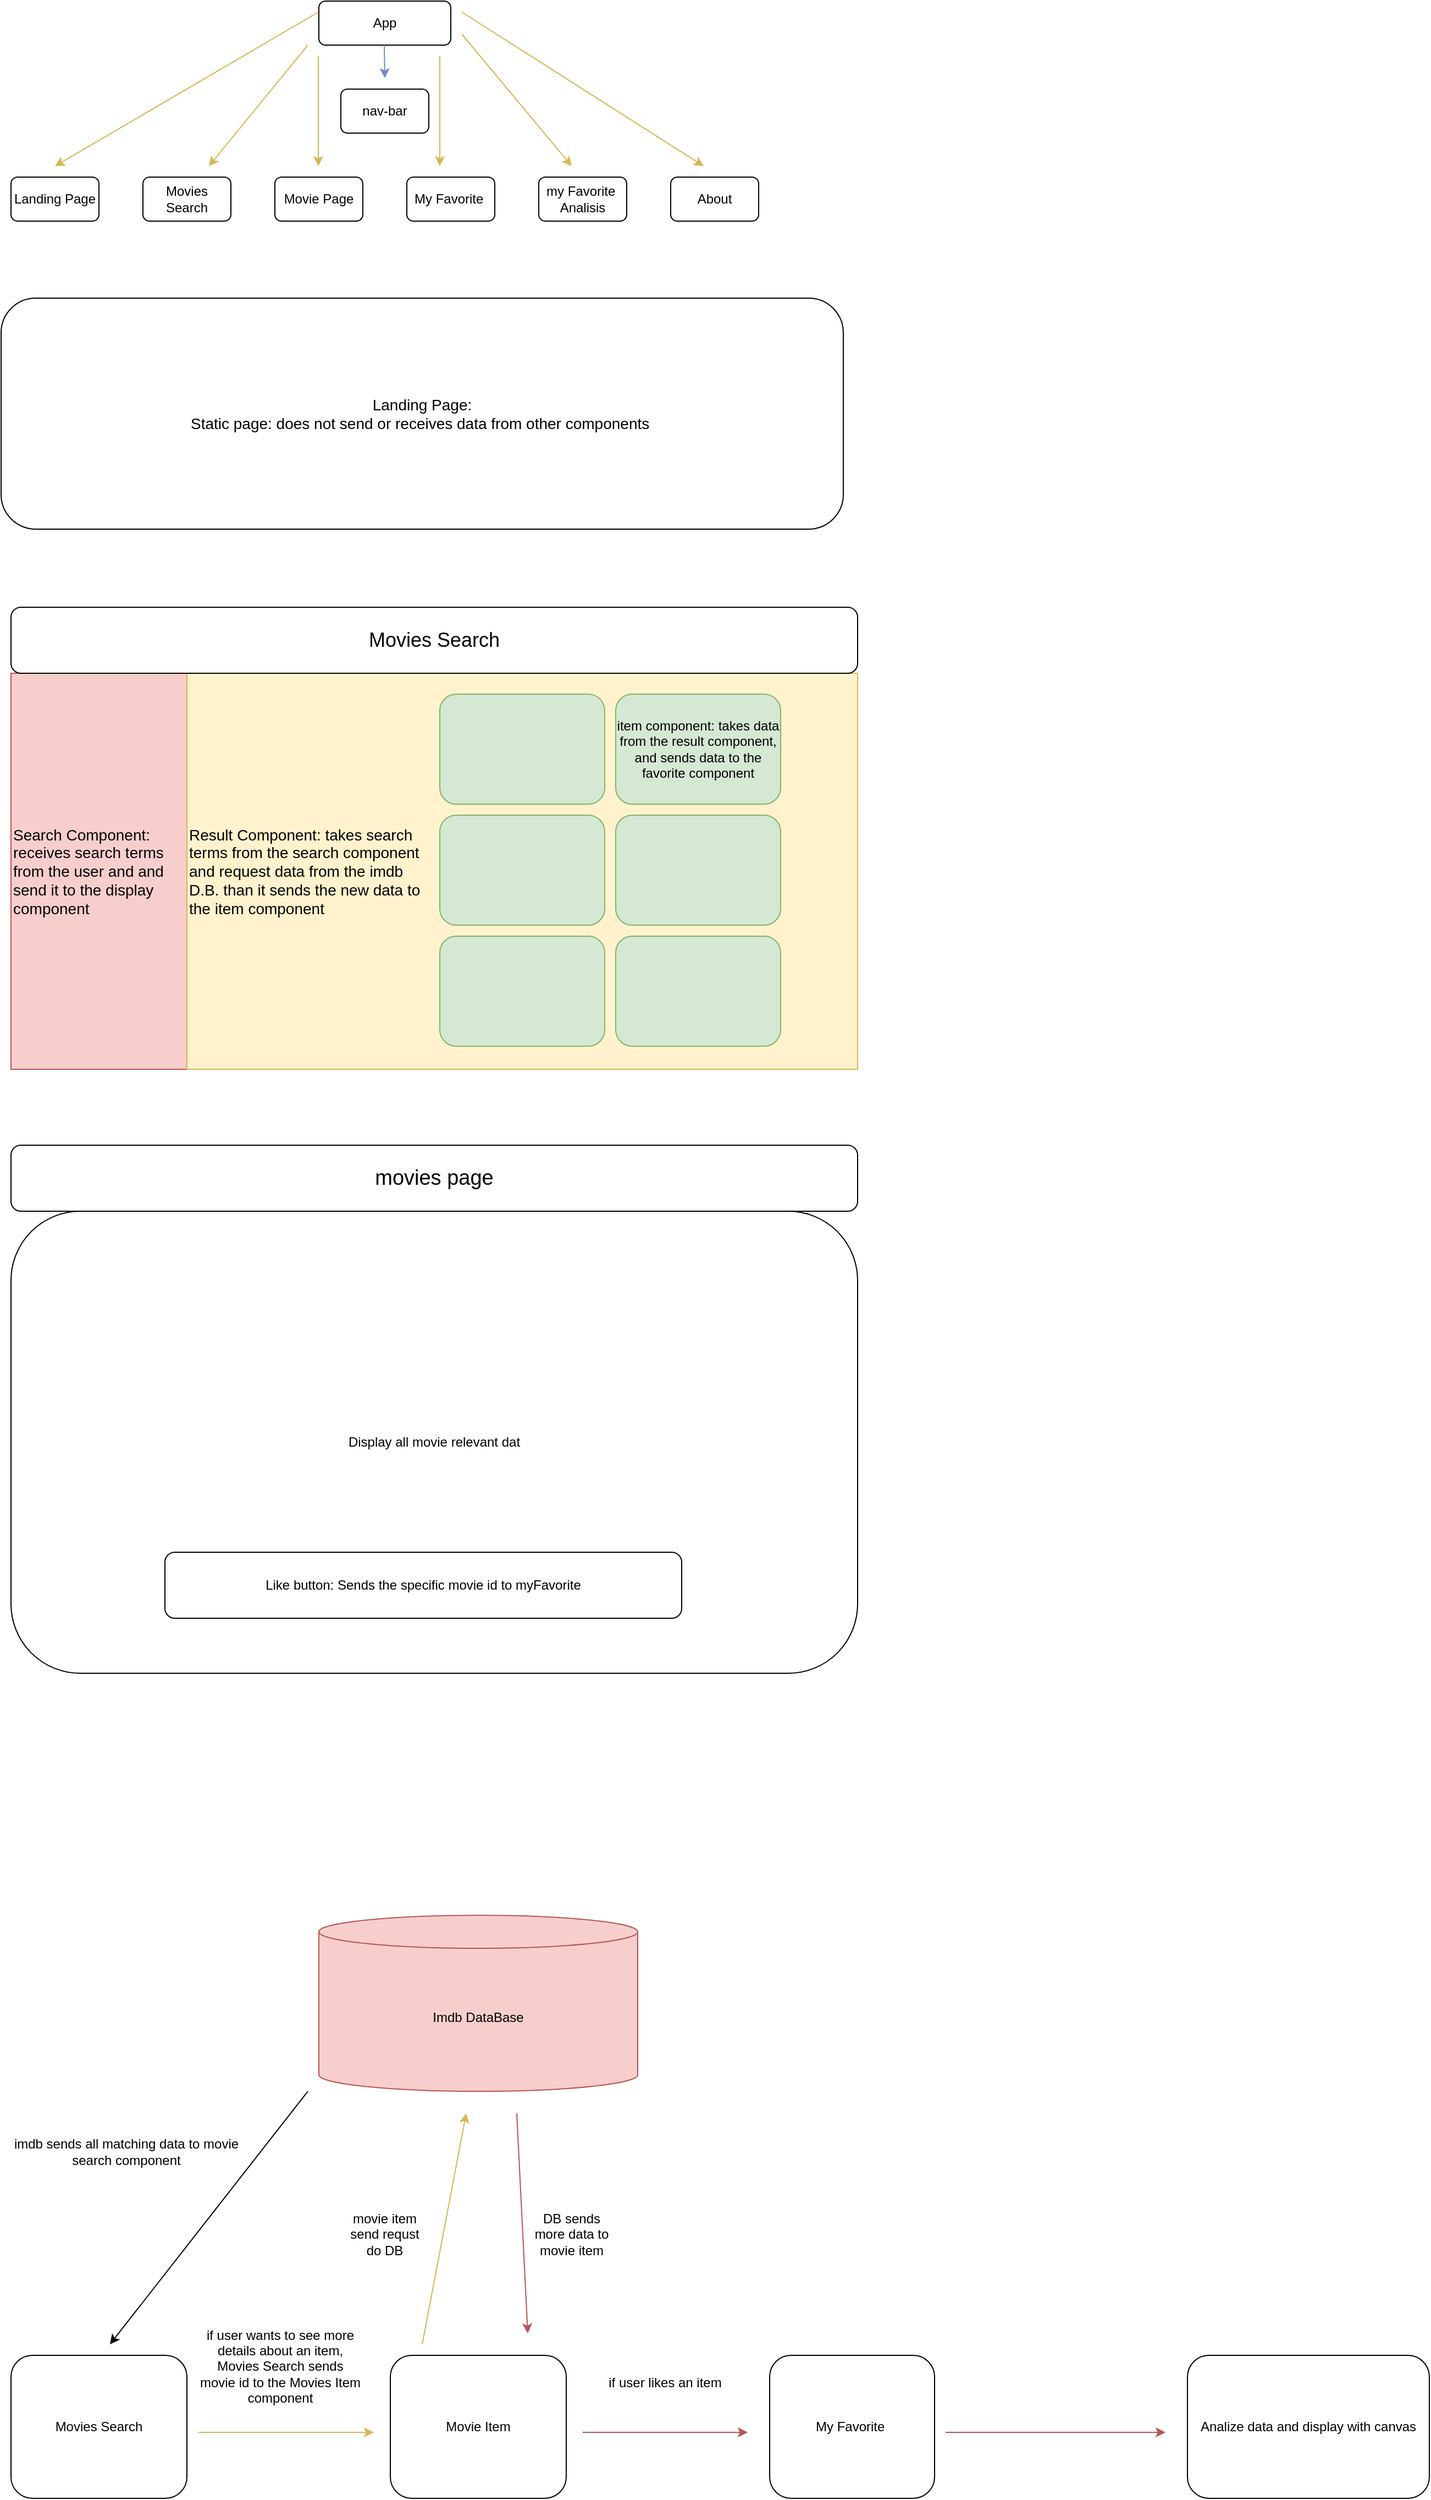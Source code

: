 <mxfile version="14.5.4" type="device"><diagram id="ORYHmUvb5K-pm-zQmYcz" name="Page-1"><mxGraphModel dx="782" dy="469" grid="1" gridSize="10" guides="1" tooltips="1" connect="1" arrows="1" fold="1" page="1" pageScale="1" pageWidth="827" pageHeight="1169" math="0" shadow="0"><root><mxCell id="0"/><mxCell id="1" parent="0"/><mxCell id="TXXQixyGjCAMdDlqJRfo-1" value="App" style="rounded=1;whiteSpace=wrap;html=1;" vertex="1" parent="1"><mxGeometry x="320" y="40" width="120" height="40" as="geometry"/></mxCell><mxCell id="TXXQixyGjCAMdDlqJRfo-2" value="nav-bar" style="rounded=1;whiteSpace=wrap;html=1;" vertex="1" parent="1"><mxGeometry x="340" y="120" width="80" height="40" as="geometry"/></mxCell><mxCell id="TXXQixyGjCAMdDlqJRfo-3" value="Movies Search" style="rounded=1;whiteSpace=wrap;html=1;" vertex="1" parent="1"><mxGeometry x="160" y="200" width="80" height="40" as="geometry"/></mxCell><mxCell id="TXXQixyGjCAMdDlqJRfo-4" value="Landing Page" style="rounded=1;whiteSpace=wrap;html=1;" vertex="1" parent="1"><mxGeometry x="40" y="200" width="80" height="40" as="geometry"/></mxCell><mxCell id="TXXQixyGjCAMdDlqJRfo-5" value="Movie Page" style="rounded=1;whiteSpace=wrap;html=1;" vertex="1" parent="1"><mxGeometry x="280" y="200" width="80" height="40" as="geometry"/></mxCell><mxCell id="TXXQixyGjCAMdDlqJRfo-6" value="My Favorite&amp;nbsp;" style="rounded=1;whiteSpace=wrap;html=1;" vertex="1" parent="1"><mxGeometry x="400" y="200" width="80" height="40" as="geometry"/></mxCell><mxCell id="TXXQixyGjCAMdDlqJRfo-7" value="my Favorite&amp;nbsp; Analisis" style="rounded=1;whiteSpace=wrap;html=1;" vertex="1" parent="1"><mxGeometry x="520" y="200" width="80" height="40" as="geometry"/></mxCell><mxCell id="TXXQixyGjCAMdDlqJRfo-8" value="About" style="rounded=1;whiteSpace=wrap;html=1;" vertex="1" parent="1"><mxGeometry x="640" y="200" width="80" height="40" as="geometry"/></mxCell><mxCell id="TXXQixyGjCAMdDlqJRfo-9" value="" style="endArrow=classic;html=1;" edge="1" parent="1"><mxGeometry width="50" height="50" relative="1" as="geometry"><mxPoint x="180" y="110" as="sourcePoint"/><mxPoint x="180" y="110" as="targetPoint"/></mxGeometry></mxCell><mxCell id="TXXQixyGjCAMdDlqJRfo-12" value="" style="endArrow=classic;html=1;fillColor=#fff2cc;strokeColor=#d6b656;" edge="1" parent="1"><mxGeometry width="50" height="50" relative="1" as="geometry"><mxPoint x="319.5" y="50" as="sourcePoint"/><mxPoint x="80" y="190" as="targetPoint"/></mxGeometry></mxCell><mxCell id="TXXQixyGjCAMdDlqJRfo-13" value="" style="endArrow=classic;html=1;fillColor=#fff2cc;strokeColor=#d6b656;" edge="1" parent="1"><mxGeometry width="50" height="50" relative="1" as="geometry"><mxPoint x="310" y="80" as="sourcePoint"/><mxPoint x="220" y="190" as="targetPoint"/></mxGeometry></mxCell><mxCell id="TXXQixyGjCAMdDlqJRfo-14" value="" style="endArrow=classic;html=1;fillColor=#fff2cc;strokeColor=#d6b656;" edge="1" parent="1"><mxGeometry width="50" height="50" relative="1" as="geometry"><mxPoint x="430" y="90" as="sourcePoint"/><mxPoint x="430" y="190" as="targetPoint"/></mxGeometry></mxCell><mxCell id="TXXQixyGjCAMdDlqJRfo-15" value="" style="endArrow=classic;html=1;fillColor=#fff2cc;strokeColor=#d6b656;" edge="1" parent="1"><mxGeometry width="50" height="50" relative="1" as="geometry"><mxPoint x="319.5" y="90" as="sourcePoint"/><mxPoint x="319.5" y="190" as="targetPoint"/></mxGeometry></mxCell><mxCell id="TXXQixyGjCAMdDlqJRfo-16" value="" style="endArrow=classic;html=1;fillColor=#fff2cc;strokeColor=#d6b656;" edge="1" parent="1"><mxGeometry width="50" height="50" relative="1" as="geometry"><mxPoint x="450" y="70" as="sourcePoint"/><mxPoint x="550" y="190" as="targetPoint"/></mxGeometry></mxCell><mxCell id="TXXQixyGjCAMdDlqJRfo-17" value="" style="endArrow=classic;html=1;fillColor=#fff2cc;strokeColor=#d6b656;" edge="1" parent="1"><mxGeometry width="50" height="50" relative="1" as="geometry"><mxPoint x="450" y="50" as="sourcePoint"/><mxPoint x="670" y="190" as="targetPoint"/></mxGeometry></mxCell><mxCell id="TXXQixyGjCAMdDlqJRfo-18" value="" style="endArrow=classic;html=1;fillColor=#dae8fc;strokeColor=#6c8ebf;" edge="1" parent="1"><mxGeometry width="50" height="50" relative="1" as="geometry"><mxPoint x="379.5" y="80" as="sourcePoint"/><mxPoint x="380" y="110" as="targetPoint"/></mxGeometry></mxCell><mxCell id="TXXQixyGjCAMdDlqJRfo-19" value="&lt;font style=&quot;font-size: 14px&quot;&gt;Landing Page:&lt;br&gt;Static page: does not send or receives data from other components&amp;nbsp;&lt;br&gt;&lt;/font&gt;" style="rounded=1;whiteSpace=wrap;html=1;" vertex="1" parent="1"><mxGeometry x="31" y="310" width="766" height="210" as="geometry"/></mxCell><mxCell id="TXXQixyGjCAMdDlqJRfo-21" value="&lt;font style=&quot;font-size: 14px&quot;&gt;:&lt;br&gt;&lt;br&gt;&lt;/font&gt;" style="rounded=1;whiteSpace=wrap;html=1;" vertex="1" parent="1"><mxGeometry x="40" y="650" width="766" height="360" as="geometry"/></mxCell><mxCell id="TXXQixyGjCAMdDlqJRfo-22" value="&lt;font style=&quot;font-size: 14px&quot;&gt;Search Component:&lt;br&gt;&lt;/font&gt;&lt;div style=&quot;text-align: left ; font-size: 14px&quot;&gt;&lt;span style=&quot;text-align: center&quot;&gt;&lt;font style=&quot;font-size: 14px&quot;&gt;receives search terms from the user and and send it to the display component&lt;/font&gt;&lt;/span&gt;&lt;/div&gt;" style="rounded=0;whiteSpace=wrap;html=1;fillColor=#f8cecc;strokeColor=#b85450;align=left;" vertex="1" parent="1"><mxGeometry x="40" y="651" width="160" height="360" as="geometry"/></mxCell><mxCell id="TXXQixyGjCAMdDlqJRfo-23" value="&lt;font style=&quot;font-size: 14px&quot;&gt;Result Component: takes search&lt;br&gt;terms from the search component&amp;nbsp;&lt;br&gt;and request data from the imdb&amp;nbsp;&lt;br&gt;D.B. than it sends the new data to&lt;br&gt;the item component&lt;br&gt;&lt;/font&gt;" style="rounded=0;whiteSpace=wrap;html=1;fillColor=#fff2cc;strokeColor=#d6b656;align=left;" vertex="1" parent="1"><mxGeometry x="200" y="651" width="610" height="360" as="geometry"/></mxCell><mxCell id="TXXQixyGjCAMdDlqJRfo-24" value="" style="rounded=1;whiteSpace=wrap;html=1;fillColor=#d5e8d4;strokeColor=#82b366;" vertex="1" parent="1"><mxGeometry x="430" y="670" width="150" height="100" as="geometry"/></mxCell><mxCell id="TXXQixyGjCAMdDlqJRfo-25" value="item component: takes data from the result component, and sends data to the favorite component" style="rounded=1;whiteSpace=wrap;html=1;fillColor=#d5e8d4;strokeColor=#82b366;" vertex="1" parent="1"><mxGeometry x="590" y="670" width="150" height="100" as="geometry"/></mxCell><mxCell id="TXXQixyGjCAMdDlqJRfo-26" value="" style="rounded=1;whiteSpace=wrap;html=1;fillColor=#d5e8d4;strokeColor=#82b366;" vertex="1" parent="1"><mxGeometry x="430" y="780" width="150" height="100" as="geometry"/></mxCell><mxCell id="TXXQixyGjCAMdDlqJRfo-27" value="" style="rounded=1;whiteSpace=wrap;html=1;fillColor=#d5e8d4;strokeColor=#82b366;" vertex="1" parent="1"><mxGeometry x="590" y="780" width="150" height="100" as="geometry"/></mxCell><mxCell id="TXXQixyGjCAMdDlqJRfo-28" value="" style="rounded=1;whiteSpace=wrap;html=1;fillColor=#d5e8d4;strokeColor=#82b366;" vertex="1" parent="1"><mxGeometry x="430" y="890" width="150" height="100" as="geometry"/></mxCell><mxCell id="TXXQixyGjCAMdDlqJRfo-29" value="" style="rounded=1;whiteSpace=wrap;html=1;fillColor=#d5e8d4;strokeColor=#82b366;" vertex="1" parent="1"><mxGeometry x="590" y="890" width="150" height="100" as="geometry"/></mxCell><mxCell id="TXXQixyGjCAMdDlqJRfo-30" value="&lt;font style=&quot;font-size: 18px&quot;&gt;Movies Search&lt;/font&gt;" style="rounded=1;whiteSpace=wrap;html=1;" vertex="1" parent="1"><mxGeometry x="40" y="591" width="770" height="60" as="geometry"/></mxCell><mxCell id="TXXQixyGjCAMdDlqJRfo-31" value="&lt;font style=&quot;font-size: 19px&quot;&gt;movies page&lt;/font&gt;" style="rounded=1;whiteSpace=wrap;html=1;" vertex="1" parent="1"><mxGeometry x="40" y="1080" width="770" height="60" as="geometry"/></mxCell><mxCell id="TXXQixyGjCAMdDlqJRfo-32" value="Display all movie relevant dat" style="rounded=1;whiteSpace=wrap;html=1;" vertex="1" parent="1"><mxGeometry x="40" y="1140" width="770" height="420" as="geometry"/></mxCell><mxCell id="TXXQixyGjCAMdDlqJRfo-33" value="Like button: Sends the specific movie id to myFavorite" style="rounded=1;whiteSpace=wrap;html=1;" vertex="1" parent="1"><mxGeometry x="180" y="1450" width="470" height="60" as="geometry"/></mxCell><mxCell id="TXXQixyGjCAMdDlqJRfo-34" value="Imdb DataBase" style="shape=cylinder3;whiteSpace=wrap;html=1;boundedLbl=1;backgroundOutline=1;size=15;fillColor=#f8cecc;strokeColor=#b85450;" vertex="1" parent="1"><mxGeometry x="320" y="1780" width="290" height="160" as="geometry"/></mxCell><mxCell id="TXXQixyGjCAMdDlqJRfo-35" value="&lt;span&gt;Movies Search&lt;/span&gt;" style="rounded=1;whiteSpace=wrap;html=1;" vertex="1" parent="1"><mxGeometry x="40" y="2180" width="160" height="130" as="geometry"/></mxCell><mxCell id="TXXQixyGjCAMdDlqJRfo-36" value="" style="endArrow=classic;html=1;" edge="1" parent="1"><mxGeometry width="50" height="50" relative="1" as="geometry"><mxPoint x="310" y="1940" as="sourcePoint"/><mxPoint x="130" y="2170" as="targetPoint"/></mxGeometry></mxCell><mxCell id="TXXQixyGjCAMdDlqJRfo-37" value="&lt;span&gt;Movie Item&lt;/span&gt;" style="rounded=1;whiteSpace=wrap;html=1;" vertex="1" parent="1"><mxGeometry x="385" y="2180" width="160" height="130" as="geometry"/></mxCell><mxCell id="TXXQixyGjCAMdDlqJRfo-38" value="" style="endArrow=classic;html=1;fillColor=#fff2cc;strokeColor=#d6b656;" edge="1" parent="1"><mxGeometry width="50" height="50" relative="1" as="geometry"><mxPoint x="210" y="2250" as="sourcePoint"/><mxPoint x="370" y="2250" as="targetPoint"/></mxGeometry></mxCell><mxCell id="TXXQixyGjCAMdDlqJRfo-39" value="" style="endArrow=classic;html=1;fillColor=#fff2cc;strokeColor=#d6b656;" edge="1" parent="1"><mxGeometry width="50" height="50" relative="1" as="geometry"><mxPoint x="414" y="2170" as="sourcePoint"/><mxPoint x="454" y="1960" as="targetPoint"/></mxGeometry></mxCell><mxCell id="TXXQixyGjCAMdDlqJRfo-40" value="" style="endArrow=classic;html=1;fillColor=#f8cecc;strokeColor=#b85450;" edge="1" parent="1"><mxGeometry width="50" height="50" relative="1" as="geometry"><mxPoint x="500" y="1960" as="sourcePoint"/><mxPoint x="510" y="2160" as="targetPoint"/></mxGeometry></mxCell><mxCell id="TXXQixyGjCAMdDlqJRfo-41" value="imdb sends all matching data to movie search component" style="text;html=1;strokeColor=none;fillColor=none;align=center;verticalAlign=middle;whiteSpace=wrap;rounded=0;" vertex="1" parent="1"><mxGeometry x="40" y="1970" width="210" height="50" as="geometry"/></mxCell><mxCell id="TXXQixyGjCAMdDlqJRfo-43" value="if user wants to see more details about an item, Movies Search sends movie id to the Movies Item component" style="text;html=1;strokeColor=none;fillColor=none;align=center;verticalAlign=middle;whiteSpace=wrap;rounded=0;" vertex="1" parent="1"><mxGeometry x="210" y="2140" width="150" height="100" as="geometry"/></mxCell><mxCell id="TXXQixyGjCAMdDlqJRfo-44" value="movie item send requst do DB" style="text;html=1;strokeColor=none;fillColor=none;align=center;verticalAlign=middle;whiteSpace=wrap;rounded=0;" vertex="1" parent="1"><mxGeometry x="340" y="2040" width="80" height="60" as="geometry"/></mxCell><mxCell id="TXXQixyGjCAMdDlqJRfo-45" value="DB sends more data to movie item" style="text;html=1;strokeColor=none;fillColor=none;align=center;verticalAlign=middle;whiteSpace=wrap;rounded=0;" vertex="1" parent="1"><mxGeometry x="510" y="2045" width="80" height="50" as="geometry"/></mxCell><mxCell id="TXXQixyGjCAMdDlqJRfo-46" value="&lt;span&gt;My Favorite&amp;nbsp;&lt;/span&gt;" style="rounded=1;whiteSpace=wrap;html=1;" vertex="1" parent="1"><mxGeometry x="730" y="2180" width="150" height="130" as="geometry"/></mxCell><mxCell id="TXXQixyGjCAMdDlqJRfo-47" value="" style="endArrow=classic;html=1;fillColor=#f8cecc;strokeColor=#b85450;" edge="1" parent="1"><mxGeometry width="50" height="50" relative="1" as="geometry"><mxPoint x="560" y="2250" as="sourcePoint"/><mxPoint x="710" y="2250" as="targetPoint"/></mxGeometry></mxCell><mxCell id="TXXQixyGjCAMdDlqJRfo-48" value="if user likes an item" style="text;html=1;strokeColor=none;fillColor=none;align=center;verticalAlign=middle;whiteSpace=wrap;rounded=0;" vertex="1" parent="1"><mxGeometry x="580" y="2180" width="110" height="50" as="geometry"/></mxCell><mxCell id="TXXQixyGjCAMdDlqJRfo-49" value="Analize data and display with canvas" style="rounded=1;whiteSpace=wrap;html=1;" vertex="1" parent="1"><mxGeometry x="1110" y="2180" width="220" height="130" as="geometry"/></mxCell><mxCell id="TXXQixyGjCAMdDlqJRfo-50" value="" style="endArrow=classic;html=1;fillColor=#f8cecc;strokeColor=#b85450;" edge="1" parent="1"><mxGeometry width="50" height="50" relative="1" as="geometry"><mxPoint x="890" y="2250" as="sourcePoint"/><mxPoint x="1090" y="2250" as="targetPoint"/></mxGeometry></mxCell></root></mxGraphModel></diagram></mxfile>